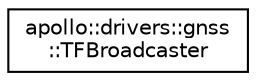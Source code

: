 digraph "Graphical Class Hierarchy"
{
  edge [fontname="Helvetica",fontsize="10",labelfontname="Helvetica",labelfontsize="10"];
  node [fontname="Helvetica",fontsize="10",shape=record];
  rankdir="LR";
  Node1 [label="apollo::drivers::gnss\l::TFBroadcaster",height=0.2,width=0.4,color="black", fillcolor="white", style="filled",URL="$classapollo_1_1drivers_1_1gnss_1_1TFBroadcaster.html"];
}
